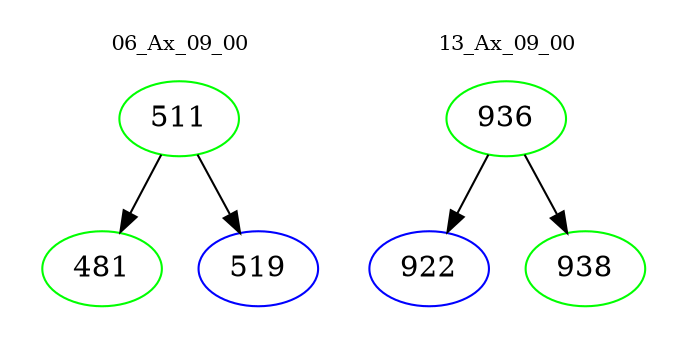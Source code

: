 digraph{
subgraph cluster_0 {
color = white
label = "06_Ax_09_00";
fontsize=10;
T0_511 [label="511", color="green"]
T0_511 -> T0_481 [color="black"]
T0_481 [label="481", color="green"]
T0_511 -> T0_519 [color="black"]
T0_519 [label="519", color="blue"]
}
subgraph cluster_1 {
color = white
label = "13_Ax_09_00";
fontsize=10;
T1_936 [label="936", color="green"]
T1_936 -> T1_922 [color="black"]
T1_922 [label="922", color="blue"]
T1_936 -> T1_938 [color="black"]
T1_938 [label="938", color="green"]
}
}
